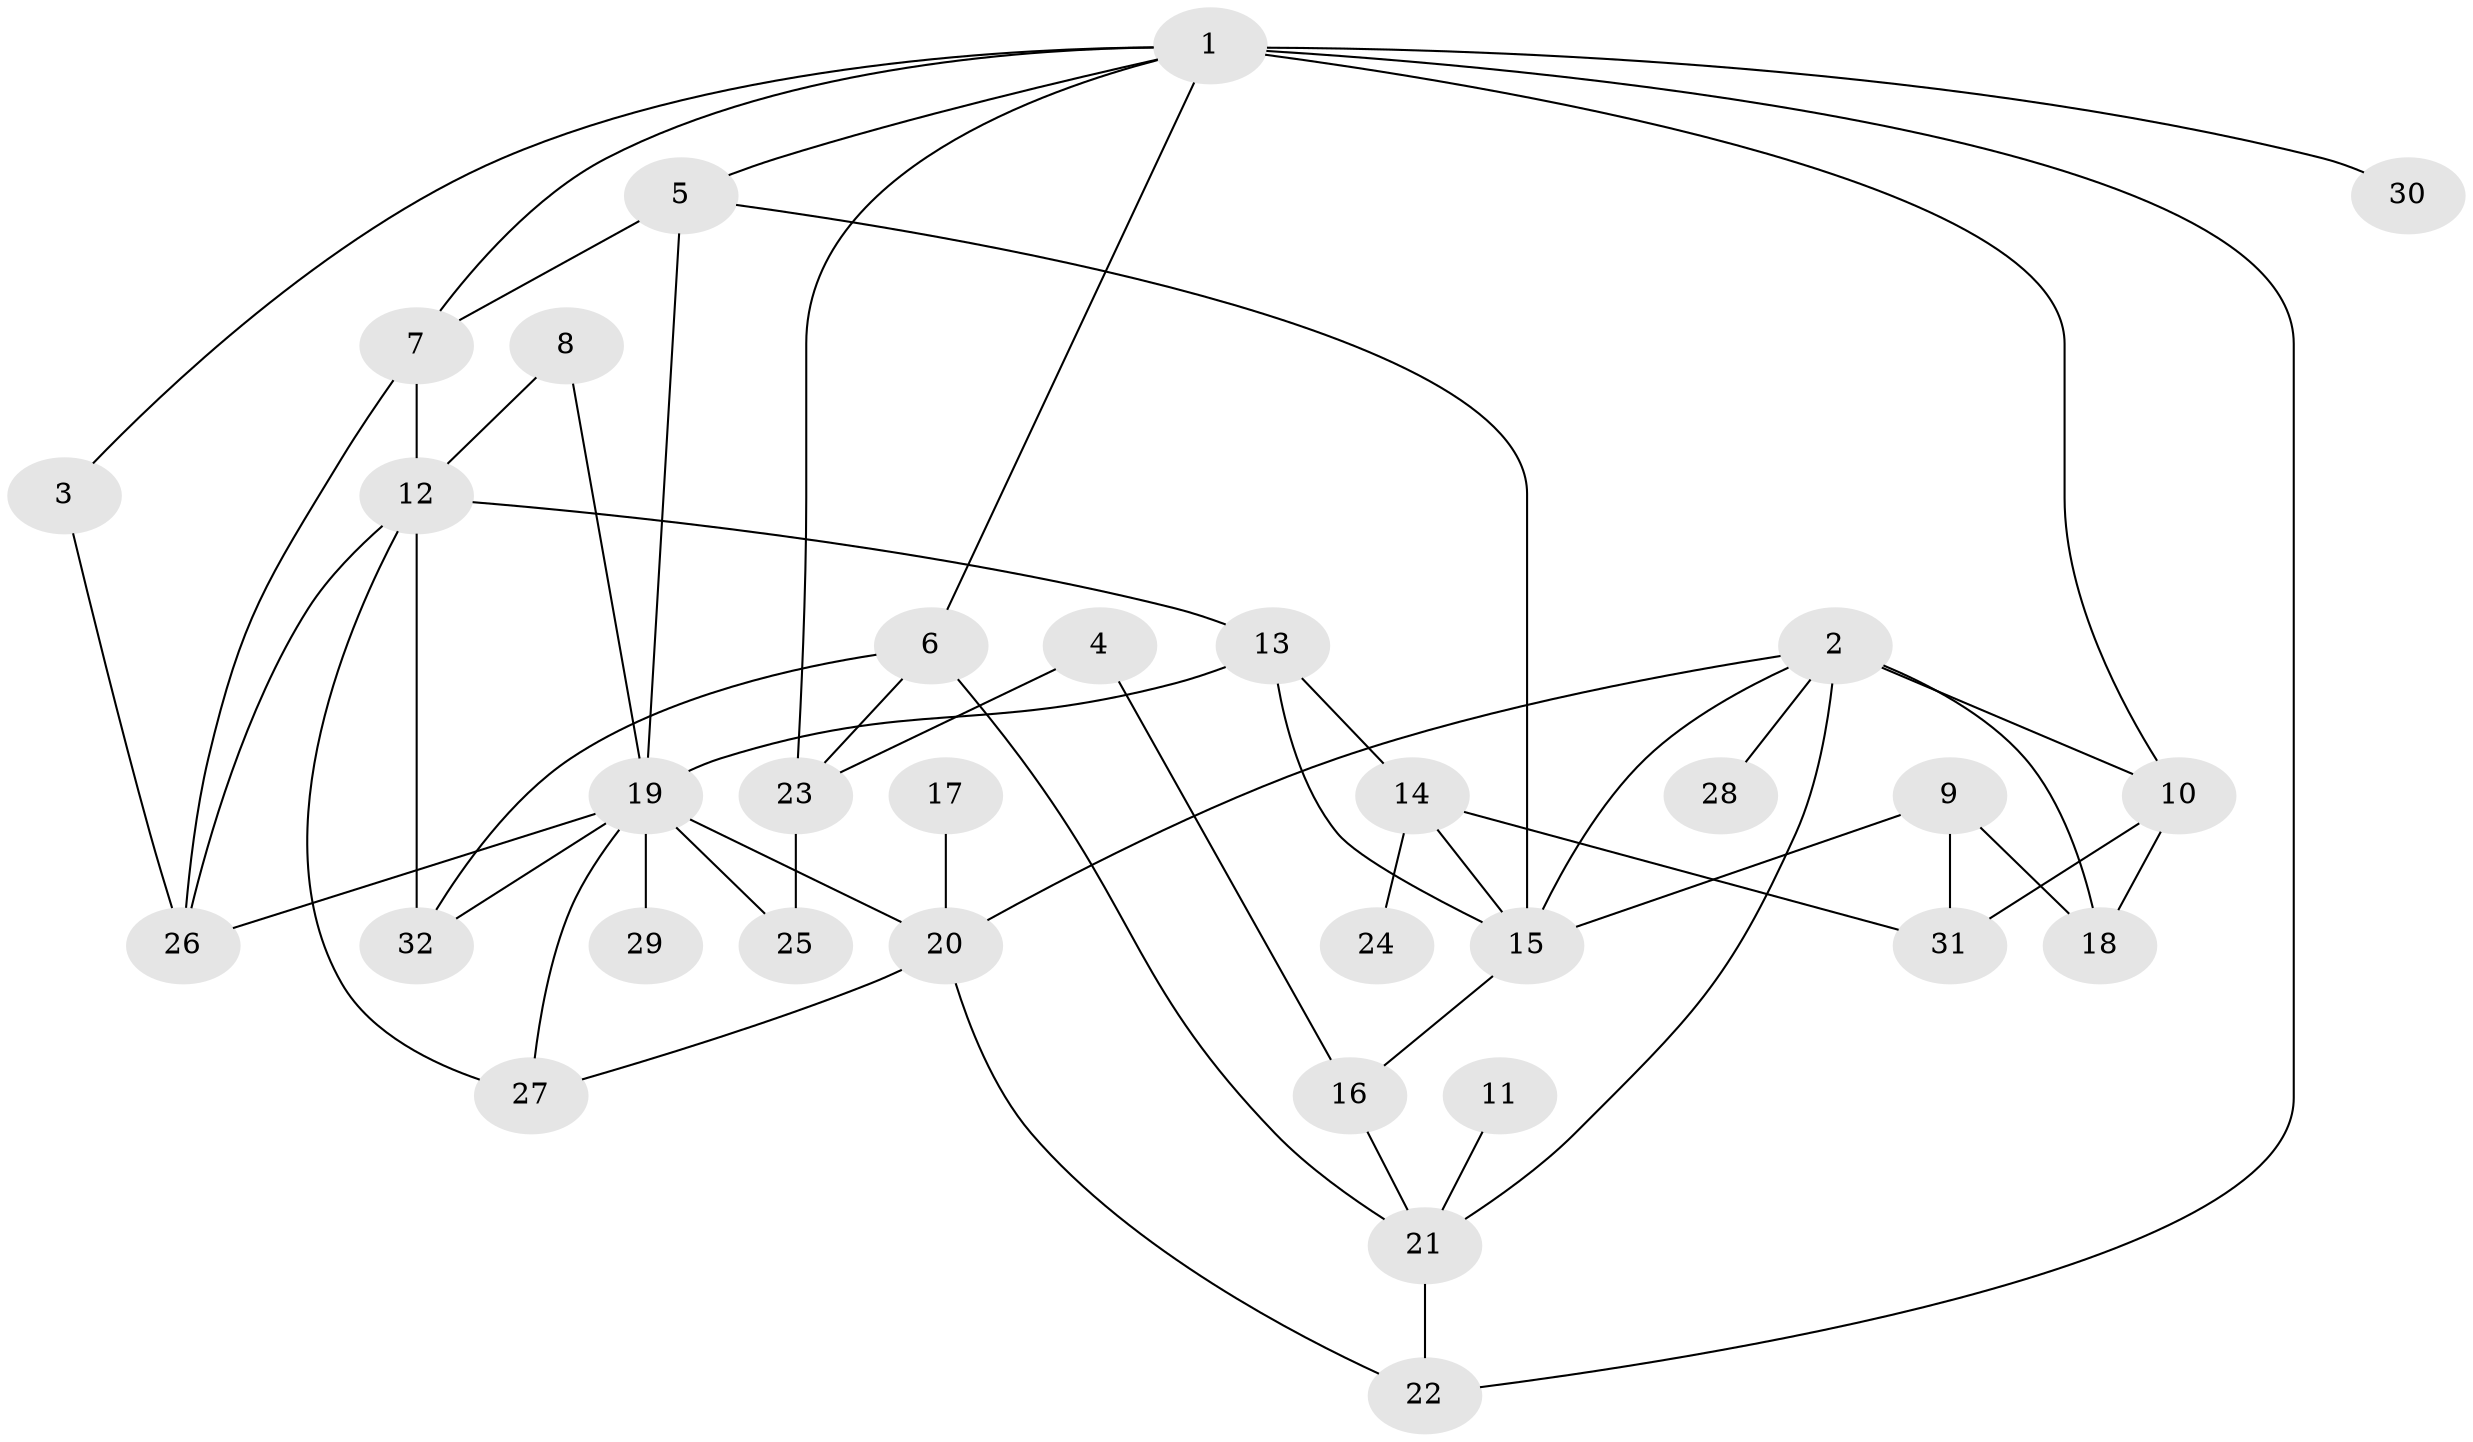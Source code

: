 // original degree distribution, {4: 0.1746031746031746, 5: 0.047619047619047616, 3: 0.31746031746031744, 2: 0.23809523809523808, 7: 0.031746031746031744, 6: 0.015873015873015872, 1: 0.1746031746031746}
// Generated by graph-tools (version 1.1) at 2025/25/03/09/25 03:25:25]
// undirected, 32 vertices, 56 edges
graph export_dot {
graph [start="1"]
  node [color=gray90,style=filled];
  1;
  2;
  3;
  4;
  5;
  6;
  7;
  8;
  9;
  10;
  11;
  12;
  13;
  14;
  15;
  16;
  17;
  18;
  19;
  20;
  21;
  22;
  23;
  24;
  25;
  26;
  27;
  28;
  29;
  30;
  31;
  32;
  1 -- 3 [weight=1.0];
  1 -- 5 [weight=1.0];
  1 -- 6 [weight=1.0];
  1 -- 7 [weight=1.0];
  1 -- 10 [weight=1.0];
  1 -- 22 [weight=1.0];
  1 -- 23 [weight=1.0];
  1 -- 30 [weight=1.0];
  2 -- 10 [weight=2.0];
  2 -- 15 [weight=1.0];
  2 -- 18 [weight=1.0];
  2 -- 20 [weight=1.0];
  2 -- 21 [weight=1.0];
  2 -- 28 [weight=1.0];
  3 -- 26 [weight=1.0];
  4 -- 16 [weight=1.0];
  4 -- 23 [weight=1.0];
  5 -- 7 [weight=1.0];
  5 -- 15 [weight=1.0];
  5 -- 19 [weight=2.0];
  6 -- 21 [weight=1.0];
  6 -- 23 [weight=1.0];
  6 -- 32 [weight=1.0];
  7 -- 12 [weight=1.0];
  7 -- 26 [weight=1.0];
  8 -- 12 [weight=1.0];
  8 -- 19 [weight=1.0];
  9 -- 15 [weight=1.0];
  9 -- 18 [weight=1.0];
  9 -- 31 [weight=1.0];
  10 -- 18 [weight=1.0];
  10 -- 31 [weight=1.0];
  11 -- 21 [weight=1.0];
  12 -- 13 [weight=1.0];
  12 -- 26 [weight=1.0];
  12 -- 27 [weight=1.0];
  12 -- 32 [weight=2.0];
  13 -- 14 [weight=1.0];
  13 -- 15 [weight=1.0];
  13 -- 19 [weight=1.0];
  14 -- 15 [weight=1.0];
  14 -- 24 [weight=1.0];
  14 -- 31 [weight=1.0];
  15 -- 16 [weight=1.0];
  16 -- 21 [weight=1.0];
  17 -- 20 [weight=1.0];
  19 -- 20 [weight=1.0];
  19 -- 25 [weight=1.0];
  19 -- 26 [weight=1.0];
  19 -- 27 [weight=1.0];
  19 -- 29 [weight=1.0];
  19 -- 32 [weight=1.0];
  20 -- 22 [weight=1.0];
  20 -- 27 [weight=1.0];
  21 -- 22 [weight=1.0];
  23 -- 25 [weight=1.0];
}
